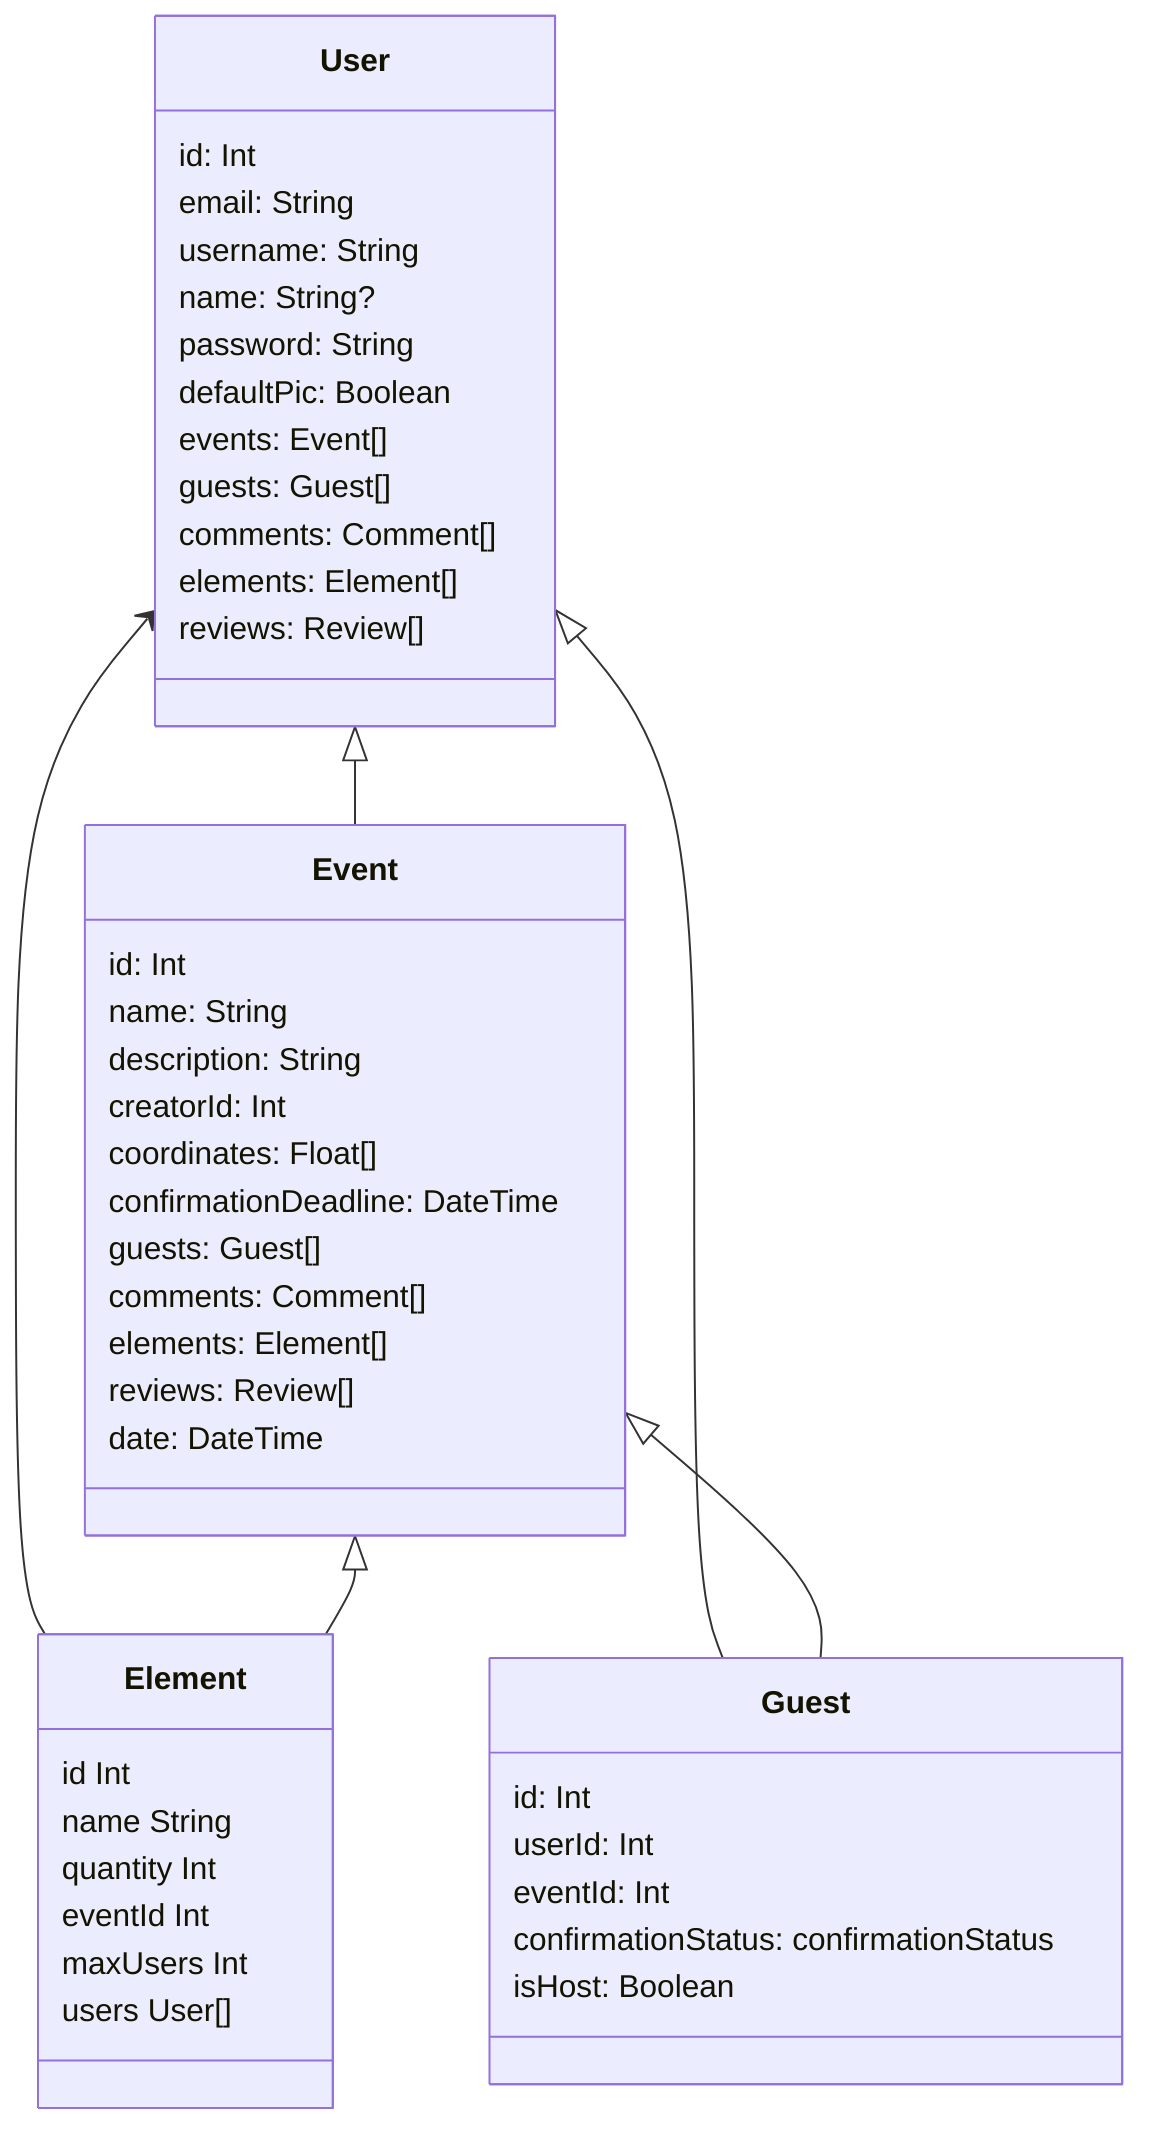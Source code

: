 classDiagram
    User <-- Element
    User <|-- Guest
    User <|-- Event
    Event <|-- Element
    Event <|-- Guest

    class User{
        id: Int
        email: String
        username: String
        name: String?
        password: String
        defaultPic: Boolean
        events: Event[]
        guests: Guest[]
        comments: Comment[]
        elements: Element[]
        reviews: Review[]
    }
    class Event{
        id: Int
        name: String
        description: String
        creatorId: Int
        coordinates: Float[]
        confirmationDeadline: DateTime
        guests: Guest[]
        comments: Comment[]
        elements: Element[]
        reviews: Review[]
        date: DateTime
    }
    class Guest{
        id: Int
        userId: Int
        eventId: Int
        confirmationStatus: confirmationStatus
        isHost: Boolean
    }
    class Element {
        id       Int
        name     String
        quantity Int
        eventId  Int
        maxUsers Int
        users    User[]
    }